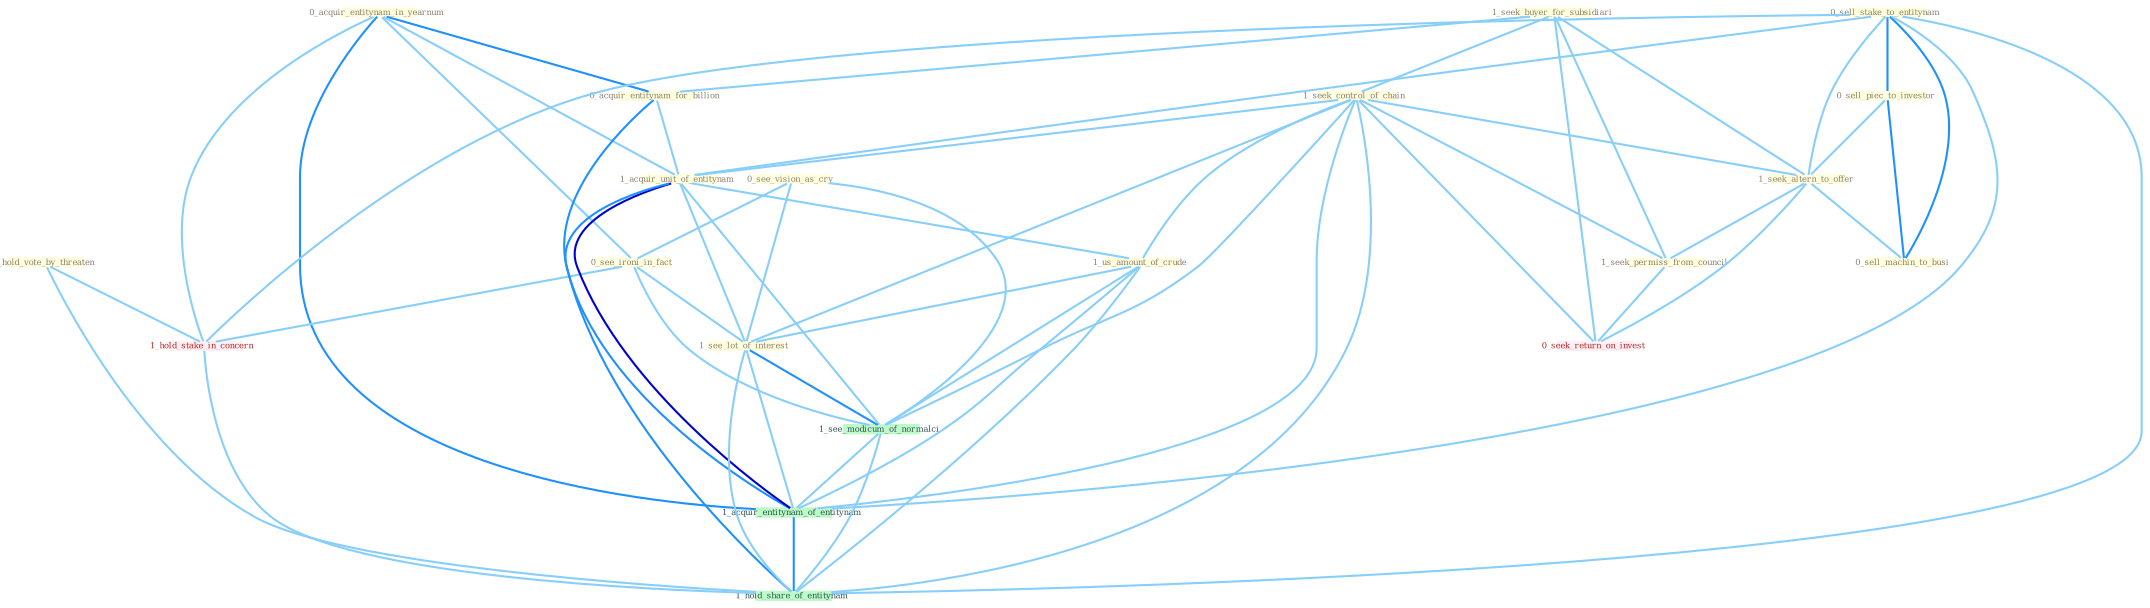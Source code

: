 Graph G{ 
    node
    [shape=polygon,style=filled,width=.5,height=.06,color="#BDFCC9",fixedsize=true,fontsize=4,
    fontcolor="#2f4f4f"];
    {node
    [color="#ffffe0", fontcolor="#8b7d6b"] "0_acquir_entitynam_in_yearnum " "1_seek_buyer_for_subsidiari " "0_see_vision_as_cry " "0_see_ironi_in_fact " "0_sell_stake_to_entitynam " "0_sell_piec_to_investor " "0_hold_vote_by_threaten " "1_seek_control_of_chain " "0_acquir_entitynam_for_billion " "1_acquir_unit_of_entitynam " "1_us_amount_of_crude " "1_seek_altern_to_offer " "1_seek_permiss_from_council " "1_see_lot_of_interest " "0_sell_machin_to_busi "}
{node [color="#fff0f5", fontcolor="#b22222"] "1_hold_stake_in_concern " "0_seek_return_on_invest "}
edge [color="#B0E2FF"];

	"0_acquir_entitynam_in_yearnum " -- "0_see_ironi_in_fact " [w="1", color="#87cefa" ];
	"0_acquir_entitynam_in_yearnum " -- "0_acquir_entitynam_for_billion " [w="2", color="#1e90ff" , len=0.8];
	"0_acquir_entitynam_in_yearnum " -- "1_acquir_unit_of_entitynam " [w="1", color="#87cefa" ];
	"0_acquir_entitynam_in_yearnum " -- "1_hold_stake_in_concern " [w="1", color="#87cefa" ];
	"0_acquir_entitynam_in_yearnum " -- "1_acquir_entitynam_of_entitynam " [w="2", color="#1e90ff" , len=0.8];
	"1_seek_buyer_for_subsidiari " -- "1_seek_control_of_chain " [w="1", color="#87cefa" ];
	"1_seek_buyer_for_subsidiari " -- "0_acquir_entitynam_for_billion " [w="1", color="#87cefa" ];
	"1_seek_buyer_for_subsidiari " -- "1_seek_altern_to_offer " [w="1", color="#87cefa" ];
	"1_seek_buyer_for_subsidiari " -- "1_seek_permiss_from_council " [w="1", color="#87cefa" ];
	"1_seek_buyer_for_subsidiari " -- "0_seek_return_on_invest " [w="1", color="#87cefa" ];
	"0_see_vision_as_cry " -- "0_see_ironi_in_fact " [w="1", color="#87cefa" ];
	"0_see_vision_as_cry " -- "1_see_lot_of_interest " [w="1", color="#87cefa" ];
	"0_see_vision_as_cry " -- "1_see_modicum_of_normalci " [w="1", color="#87cefa" ];
	"0_see_ironi_in_fact " -- "1_see_lot_of_interest " [w="1", color="#87cefa" ];
	"0_see_ironi_in_fact " -- "1_hold_stake_in_concern " [w="1", color="#87cefa" ];
	"0_see_ironi_in_fact " -- "1_see_modicum_of_normalci " [w="1", color="#87cefa" ];
	"0_sell_stake_to_entitynam " -- "0_sell_piec_to_investor " [w="2", color="#1e90ff" , len=0.8];
	"0_sell_stake_to_entitynam " -- "1_acquir_unit_of_entitynam " [w="1", color="#87cefa" ];
	"0_sell_stake_to_entitynam " -- "1_seek_altern_to_offer " [w="1", color="#87cefa" ];
	"0_sell_stake_to_entitynam " -- "0_sell_machin_to_busi " [w="2", color="#1e90ff" , len=0.8];
	"0_sell_stake_to_entitynam " -- "1_hold_stake_in_concern " [w="1", color="#87cefa" ];
	"0_sell_stake_to_entitynam " -- "1_acquir_entitynam_of_entitynam " [w="1", color="#87cefa" ];
	"0_sell_stake_to_entitynam " -- "1_hold_share_of_entitynam " [w="1", color="#87cefa" ];
	"0_sell_piec_to_investor " -- "1_seek_altern_to_offer " [w="1", color="#87cefa" ];
	"0_sell_piec_to_investor " -- "0_sell_machin_to_busi " [w="2", color="#1e90ff" , len=0.8];
	"0_hold_vote_by_threaten " -- "1_hold_stake_in_concern " [w="1", color="#87cefa" ];
	"0_hold_vote_by_threaten " -- "1_hold_share_of_entitynam " [w="1", color="#87cefa" ];
	"1_seek_control_of_chain " -- "1_acquir_unit_of_entitynam " [w="1", color="#87cefa" ];
	"1_seek_control_of_chain " -- "1_us_amount_of_crude " [w="1", color="#87cefa" ];
	"1_seek_control_of_chain " -- "1_seek_altern_to_offer " [w="1", color="#87cefa" ];
	"1_seek_control_of_chain " -- "1_seek_permiss_from_council " [w="1", color="#87cefa" ];
	"1_seek_control_of_chain " -- "1_see_lot_of_interest " [w="1", color="#87cefa" ];
	"1_seek_control_of_chain " -- "0_seek_return_on_invest " [w="1", color="#87cefa" ];
	"1_seek_control_of_chain " -- "1_see_modicum_of_normalci " [w="1", color="#87cefa" ];
	"1_seek_control_of_chain " -- "1_acquir_entitynam_of_entitynam " [w="1", color="#87cefa" ];
	"1_seek_control_of_chain " -- "1_hold_share_of_entitynam " [w="1", color="#87cefa" ];
	"0_acquir_entitynam_for_billion " -- "1_acquir_unit_of_entitynam " [w="1", color="#87cefa" ];
	"0_acquir_entitynam_for_billion " -- "1_acquir_entitynam_of_entitynam " [w="2", color="#1e90ff" , len=0.8];
	"1_acquir_unit_of_entitynam " -- "1_us_amount_of_crude " [w="1", color="#87cefa" ];
	"1_acquir_unit_of_entitynam " -- "1_see_lot_of_interest " [w="1", color="#87cefa" ];
	"1_acquir_unit_of_entitynam " -- "1_see_modicum_of_normalci " [w="1", color="#87cefa" ];
	"1_acquir_unit_of_entitynam " -- "1_acquir_entitynam_of_entitynam " [w="3", color="#0000cd" , len=0.6];
	"1_acquir_unit_of_entitynam " -- "1_hold_share_of_entitynam " [w="2", color="#1e90ff" , len=0.8];
	"1_us_amount_of_crude " -- "1_see_lot_of_interest " [w="1", color="#87cefa" ];
	"1_us_amount_of_crude " -- "1_see_modicum_of_normalci " [w="1", color="#87cefa" ];
	"1_us_amount_of_crude " -- "1_acquir_entitynam_of_entitynam " [w="1", color="#87cefa" ];
	"1_us_amount_of_crude " -- "1_hold_share_of_entitynam " [w="1", color="#87cefa" ];
	"1_seek_altern_to_offer " -- "1_seek_permiss_from_council " [w="1", color="#87cefa" ];
	"1_seek_altern_to_offer " -- "0_sell_machin_to_busi " [w="1", color="#87cefa" ];
	"1_seek_altern_to_offer " -- "0_seek_return_on_invest " [w="1", color="#87cefa" ];
	"1_seek_permiss_from_council " -- "0_seek_return_on_invest " [w="1", color="#87cefa" ];
	"1_see_lot_of_interest " -- "1_see_modicum_of_normalci " [w="2", color="#1e90ff" , len=0.8];
	"1_see_lot_of_interest " -- "1_acquir_entitynam_of_entitynam " [w="1", color="#87cefa" ];
	"1_see_lot_of_interest " -- "1_hold_share_of_entitynam " [w="1", color="#87cefa" ];
	"1_hold_stake_in_concern " -- "1_hold_share_of_entitynam " [w="1", color="#87cefa" ];
	"1_see_modicum_of_normalci " -- "1_acquir_entitynam_of_entitynam " [w="1", color="#87cefa" ];
	"1_see_modicum_of_normalci " -- "1_hold_share_of_entitynam " [w="1", color="#87cefa" ];
	"1_acquir_entitynam_of_entitynam " -- "1_hold_share_of_entitynam " [w="2", color="#1e90ff" , len=0.8];
}